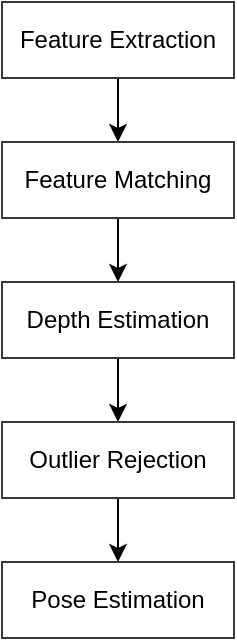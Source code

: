 <mxfile version="13.6.5" type="github">
  <diagram id="HiV-5aNQXVTHwoBysofh" name="Page-1">
    <mxGraphModel dx="1000" dy="500" grid="1" gridSize="10" guides="1" tooltips="1" connect="1" arrows="1" fold="1" page="1" pageScale="1" pageWidth="827" pageHeight="1169" math="0" shadow="0">
      <root>
        <mxCell id="0" />
        <mxCell id="1" parent="0" />
        <mxCell id="q27XDtGAgko8r7h_JUwE-3" value="" style="edgeStyle=orthogonalEdgeStyle;rounded=0;orthogonalLoop=1;jettySize=auto;html=1;fontColor=#FF0000;" edge="1" parent="1" source="q27XDtGAgko8r7h_JUwE-1" target="q27XDtGAgko8r7h_JUwE-2">
          <mxGeometry relative="1" as="geometry" />
        </mxCell>
        <mxCell id="q27XDtGAgko8r7h_JUwE-1" value="Feature Extraction" style="rounded=0;whiteSpace=wrap;html=1;labelBackgroundColor=none;labelBorderColor=none;strokeColor=#36393d;fillColor=none;" vertex="1" parent="1">
          <mxGeometry x="340" y="100" width="116" height="38" as="geometry" />
        </mxCell>
        <mxCell id="q27XDtGAgko8r7h_JUwE-5" value="" style="edgeStyle=orthogonalEdgeStyle;rounded=0;orthogonalLoop=1;jettySize=auto;html=1;fontColor=#FF0000;" edge="1" parent="1" source="q27XDtGAgko8r7h_JUwE-2" target="q27XDtGAgko8r7h_JUwE-4">
          <mxGeometry relative="1" as="geometry" />
        </mxCell>
        <mxCell id="q27XDtGAgko8r7h_JUwE-2" value="Feature Matching" style="whiteSpace=wrap;html=1;rounded=0;strokeColor=#36393d;fillColor=none;" vertex="1" parent="1">
          <mxGeometry x="340" y="170" width="116" height="38" as="geometry" />
        </mxCell>
        <mxCell id="q27XDtGAgko8r7h_JUwE-7" value="" style="edgeStyle=orthogonalEdgeStyle;rounded=0;orthogonalLoop=1;jettySize=auto;html=1;fontColor=#FF0000;" edge="1" parent="1" source="q27XDtGAgko8r7h_JUwE-4" target="q27XDtGAgko8r7h_JUwE-6">
          <mxGeometry relative="1" as="geometry" />
        </mxCell>
        <mxCell id="q27XDtGAgko8r7h_JUwE-4" value="Depth Estimation" style="whiteSpace=wrap;html=1;rounded=0;strokeColor=#36393d;fillColor=none;" vertex="1" parent="1">
          <mxGeometry x="340" y="240" width="116" height="38" as="geometry" />
        </mxCell>
        <mxCell id="q27XDtGAgko8r7h_JUwE-9" value="" style="edgeStyle=orthogonalEdgeStyle;rounded=0;orthogonalLoop=1;jettySize=auto;html=1;fontColor=#FF0000;" edge="1" parent="1" source="q27XDtGAgko8r7h_JUwE-6" target="q27XDtGAgko8r7h_JUwE-8">
          <mxGeometry relative="1" as="geometry" />
        </mxCell>
        <mxCell id="q27XDtGAgko8r7h_JUwE-6" value="Outlier Rejection" style="whiteSpace=wrap;html=1;rounded=0;strokeColor=#36393d;fillColor=none;" vertex="1" parent="1">
          <mxGeometry x="340" y="310" width="116" height="38" as="geometry" />
        </mxCell>
        <mxCell id="q27XDtGAgko8r7h_JUwE-8" value="Pose Estimation" style="whiteSpace=wrap;html=1;rounded=0;strokeColor=#36393d;fillColor=none;" vertex="1" parent="1">
          <mxGeometry x="340" y="380" width="116" height="38" as="geometry" />
        </mxCell>
      </root>
    </mxGraphModel>
  </diagram>
</mxfile>
